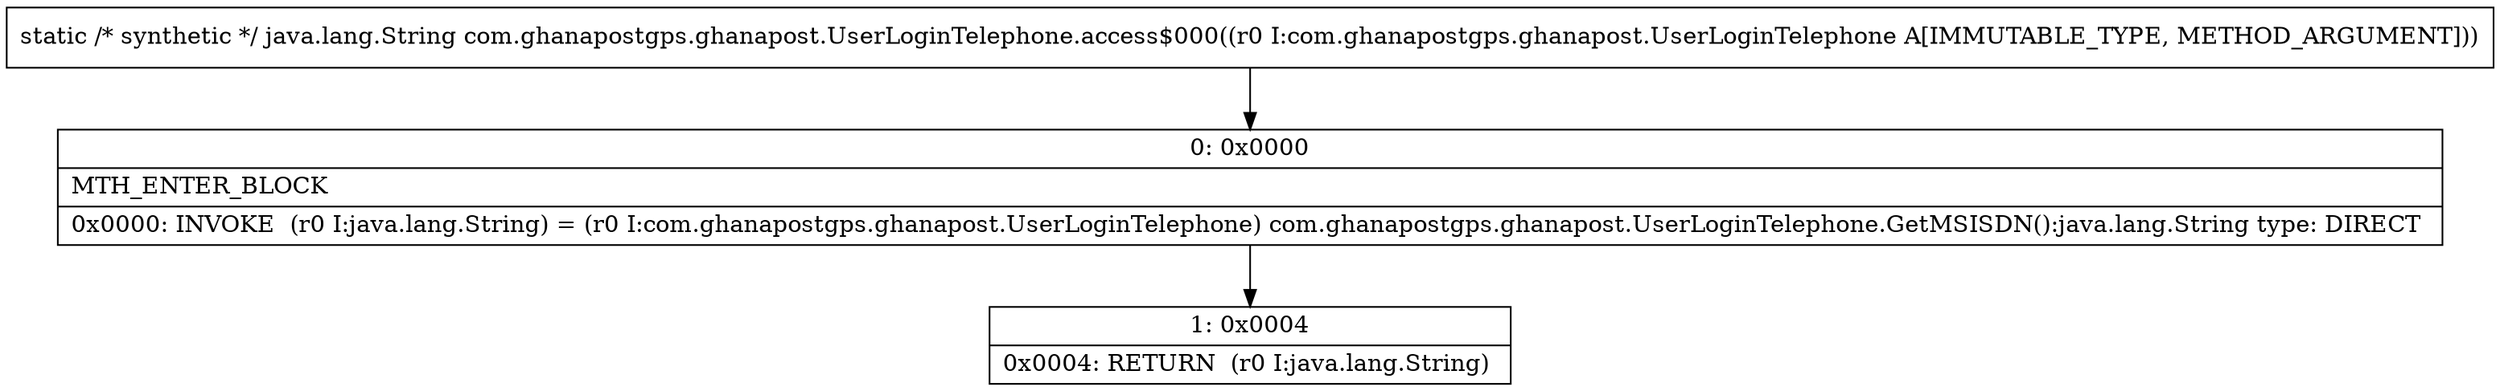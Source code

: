 digraph "CFG forcom.ghanapostgps.ghanapost.UserLoginTelephone.access$000(Lcom\/ghanapostgps\/ghanapost\/UserLoginTelephone;)Ljava\/lang\/String;" {
Node_0 [shape=record,label="{0\:\ 0x0000|MTH_ENTER_BLOCK\l|0x0000: INVOKE  (r0 I:java.lang.String) = (r0 I:com.ghanapostgps.ghanapost.UserLoginTelephone) com.ghanapostgps.ghanapost.UserLoginTelephone.GetMSISDN():java.lang.String type: DIRECT \l}"];
Node_1 [shape=record,label="{1\:\ 0x0004|0x0004: RETURN  (r0 I:java.lang.String) \l}"];
MethodNode[shape=record,label="{static \/* synthetic *\/ java.lang.String com.ghanapostgps.ghanapost.UserLoginTelephone.access$000((r0 I:com.ghanapostgps.ghanapost.UserLoginTelephone A[IMMUTABLE_TYPE, METHOD_ARGUMENT])) }"];
MethodNode -> Node_0;
Node_0 -> Node_1;
}

